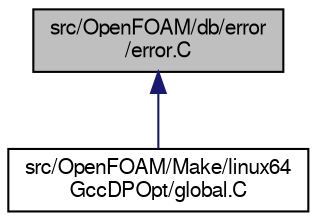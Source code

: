digraph "src/OpenFOAM/db/error/error.C"
{
  bgcolor="transparent";
  edge [fontname="FreeSans",fontsize="10",labelfontname="FreeSans",labelfontsize="10"];
  node [fontname="FreeSans",fontsize="10",shape=record];
  Node96 [label="src/OpenFOAM/db/error\l/error.C",height=0.2,width=0.4,color="black", fillcolor="grey75", style="filled", fontcolor="black"];
  Node96 -> Node97 [dir="back",color="midnightblue",fontsize="10",style="solid",fontname="FreeSans"];
  Node97 [label="src/OpenFOAM/Make/linux64\lGccDPOpt/global.C",height=0.2,width=0.4,color="black",URL="$a10511.html",tooltip="Define the globals used in the OpenFOAM library. It is important that these are constructed in the ap..."];
}
